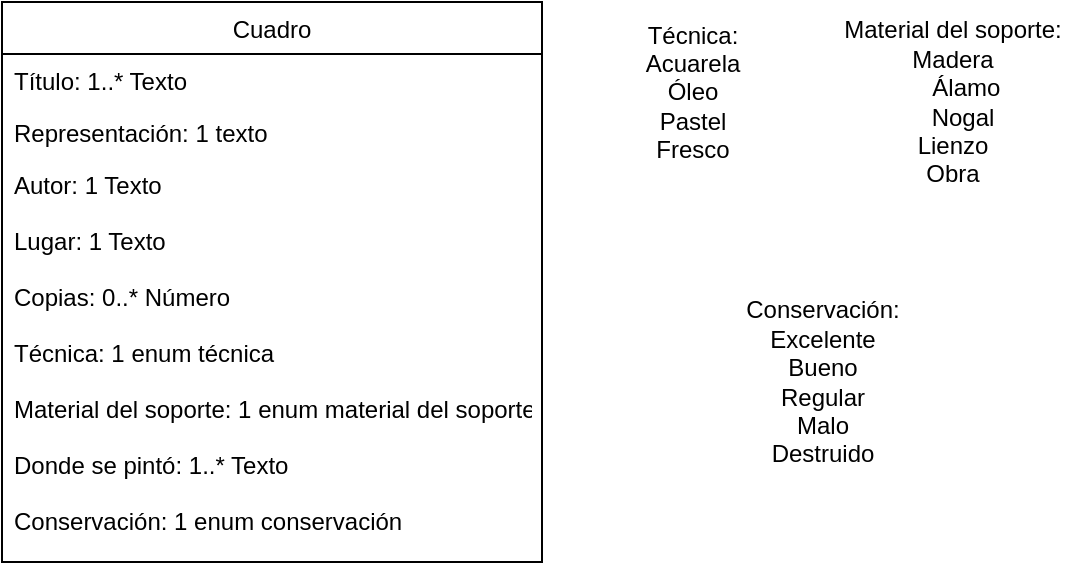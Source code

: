 <mxfile>
    <diagram id="sEjIl8-azeJVqwzvMz_l" name="Page-1">
        <mxGraphModel dx="746" dy="568" grid="1" gridSize="10" guides="1" tooltips="1" connect="1" arrows="1" fold="1" page="1" pageScale="1" pageWidth="827" pageHeight="1169" math="0" shadow="0">
            <root>
                <mxCell id="0"/>
                <mxCell id="1" parent="0"/>
                <mxCell id="2" value="Cuadro" style="swimlane;fontStyle=0;childLayout=stackLayout;horizontal=1;startSize=26;fillColor=none;horizontalStack=0;resizeParent=1;resizeParentMax=0;resizeLast=0;collapsible=1;marginBottom=0;" vertex="1" parent="1">
                    <mxGeometry x="200" y="160" width="270" height="280" as="geometry"/>
                </mxCell>
                <mxCell id="3" value="Título: 1..* Texto" style="text;strokeColor=none;fillColor=none;align=left;verticalAlign=top;spacingLeft=4;spacingRight=4;overflow=hidden;rotatable=0;points=[[0,0.5],[1,0.5]];portConstraint=eastwest;" vertex="1" parent="2">
                    <mxGeometry y="26" width="270" height="26" as="geometry"/>
                </mxCell>
                <mxCell id="4" value="Representación: 1 texto" style="text;strokeColor=none;fillColor=none;align=left;verticalAlign=top;spacingLeft=4;spacingRight=4;overflow=hidden;rotatable=0;points=[[0,0.5],[1,0.5]];portConstraint=eastwest;" vertex="1" parent="2">
                    <mxGeometry y="52" width="270" height="26" as="geometry"/>
                </mxCell>
                <mxCell id="5" value="Autor: 1 Texto&#10;&#10;Lugar: 1 Texto&#10;&#10;Copias: 0..* Número&#10;&#10;Técnica: 1 enum técnica&#10;&#10;Material del soporte: 1 enum material del soporte&#10;&#10;Donde se pintó: 1..* Texto&#10;&#10;Conservación: 1 enum conservación" style="text;strokeColor=none;fillColor=none;align=left;verticalAlign=top;spacingLeft=4;spacingRight=4;overflow=hidden;rotatable=0;points=[[0,0.5],[1,0.5]];portConstraint=eastwest;" vertex="1" parent="2">
                    <mxGeometry y="78" width="270" height="202" as="geometry"/>
                </mxCell>
                <mxCell id="6" value="Técnica:&lt;br/&gt;Acuarela&lt;br/&gt;Óleo&lt;br/&gt;Pastel&lt;br/&gt;Fresco" style="text;html=1;align=center;verticalAlign=middle;resizable=0;points=[];autosize=1;strokeColor=none;fillColor=none;" vertex="1" parent="1">
                    <mxGeometry x="510" y="160" width="70" height="90" as="geometry"/>
                </mxCell>
                <mxCell id="7" value="Material del soporte:&lt;br&gt;Madera&lt;br&gt;&amp;nbsp; &amp;nbsp; Álamo&lt;br&gt;&amp;nbsp; &amp;nbsp;Nogal&lt;br&gt;Lienzo&lt;br&gt;Obra" style="text;html=1;align=center;verticalAlign=middle;resizable=0;points=[];autosize=1;strokeColor=none;fillColor=none;" vertex="1" parent="1">
                    <mxGeometry x="610" y="160" width="130" height="100" as="geometry"/>
                </mxCell>
                <mxCell id="8" value="Conservación:&lt;br/&gt;Excelente&lt;br/&gt;Bueno&lt;br/&gt;Regular&lt;br/&gt;Malo&lt;br/&gt;Destruido" style="text;html=1;align=center;verticalAlign=middle;resizable=0;points=[];autosize=1;strokeColor=none;fillColor=none;" vertex="1" parent="1">
                    <mxGeometry x="560" y="300" width="100" height="100" as="geometry"/>
                </mxCell>
            </root>
        </mxGraphModel>
    </diagram>
</mxfile>